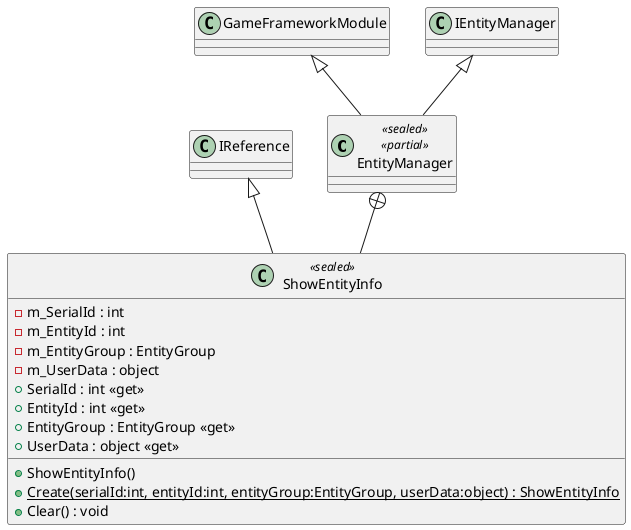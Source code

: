 @startuml
class EntityManager <<sealed>> <<partial>> {
}
class ShowEntityInfo <<sealed>> {
    - m_SerialId : int
    - m_EntityId : int
    - m_EntityGroup : EntityGroup
    - m_UserData : object
    + ShowEntityInfo()
    + SerialId : int <<get>>
    + EntityId : int <<get>>
    + EntityGroup : EntityGroup <<get>>
    + UserData : object <<get>>
    + {static} Create(serialId:int, entityId:int, entityGroup:EntityGroup, userData:object) : ShowEntityInfo
    + Clear() : void
}
GameFrameworkModule <|-- EntityManager
IEntityManager <|-- EntityManager
EntityManager +-- ShowEntityInfo
IReference <|-- ShowEntityInfo
@enduml
